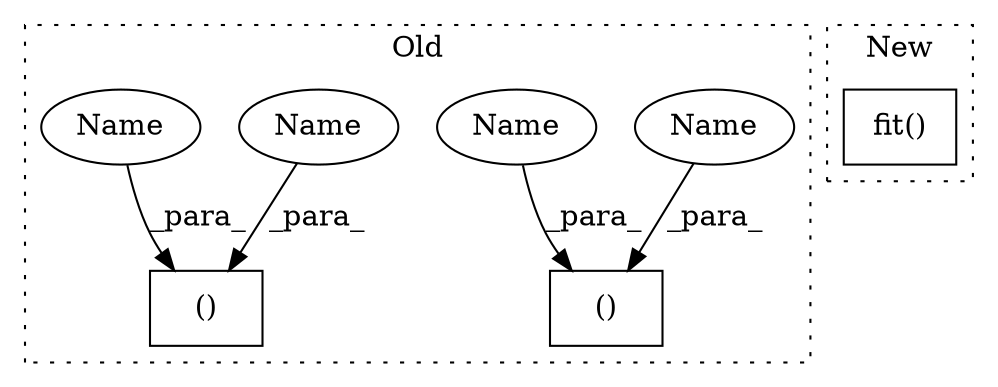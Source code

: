 digraph G {
subgraph cluster0 {
1 [label="()" a="54" s="8522" l="3" shape="box"];
3 [label="()" a="54" s="8566" l="3" shape="box"];
4 [label="Name" a="87" s="8521" l="1" shape="ellipse"];
5 [label="Name" a="87" s="8565" l="1" shape="ellipse"];
6 [label="Name" a="87" s="8568" l="1" shape="ellipse"];
7 [label="Name" a="87" s="8524" l="1" shape="ellipse"];
label = "Old";
style="dotted";
}
subgraph cluster1 {
2 [label="fit()" a="75" s="8450,8551" l="95,1" shape="box"];
label = "New";
style="dotted";
}
4 -> 1 [label="_para_"];
5 -> 3 [label="_para_"];
6 -> 3 [label="_para_"];
7 -> 1 [label="_para_"];
}